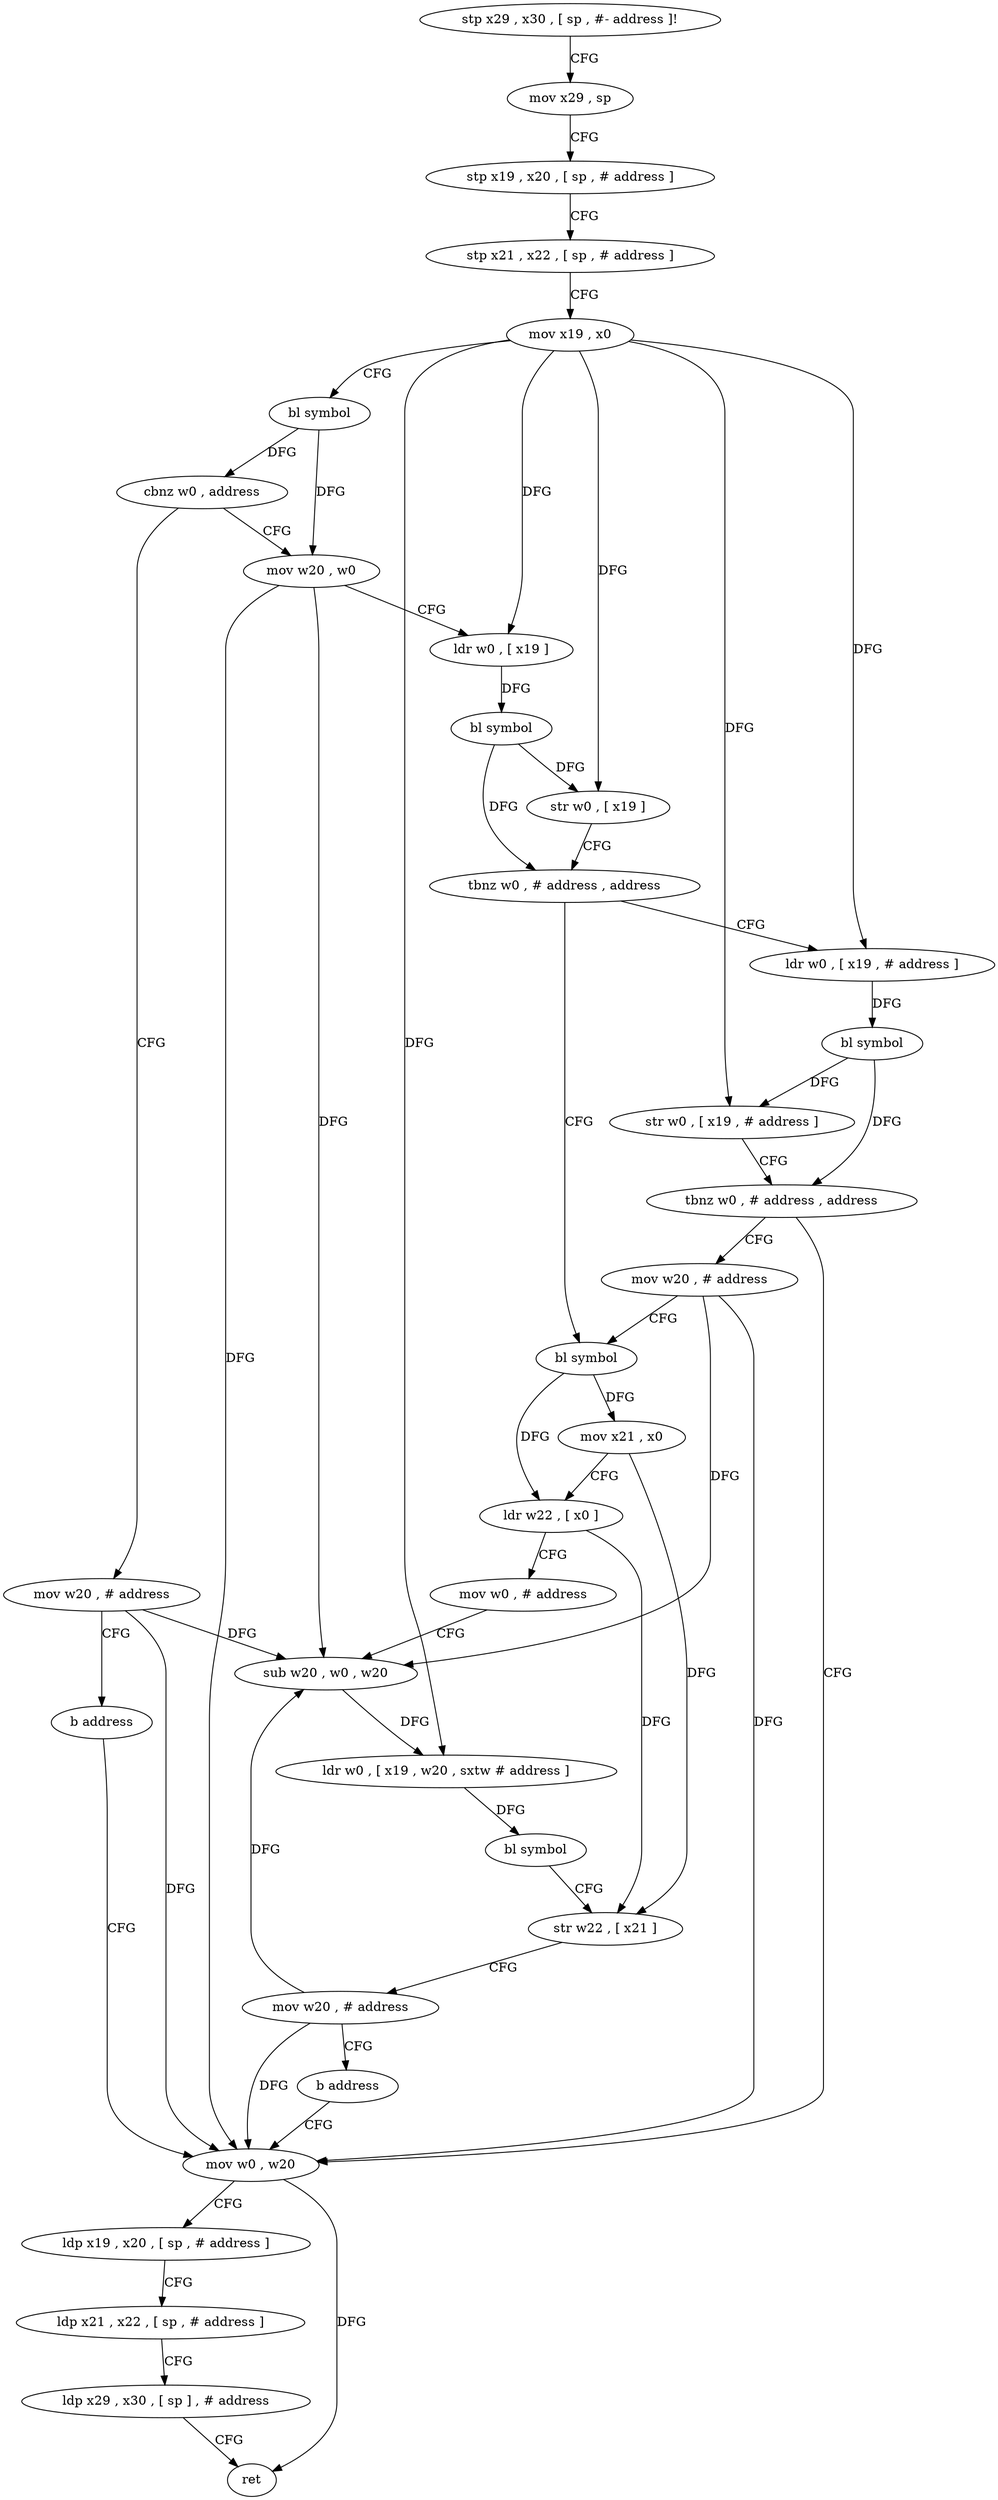 digraph "func" {
"4236296" [label = "stp x29 , x30 , [ sp , #- address ]!" ]
"4236300" [label = "mov x29 , sp" ]
"4236304" [label = "stp x19 , x20 , [ sp , # address ]" ]
"4236308" [label = "stp x21 , x22 , [ sp , # address ]" ]
"4236312" [label = "mov x19 , x0" ]
"4236316" [label = "bl symbol" ]
"4236320" [label = "cbnz w0 , address" ]
"4236424" [label = "mov w20 , # address" ]
"4236324" [label = "mov w20 , w0" ]
"4236428" [label = "b address" ]
"4236360" [label = "mov w0 , w20" ]
"4236328" [label = "ldr w0 , [ x19 ]" ]
"4236332" [label = "bl symbol" ]
"4236336" [label = "str w0 , [ x19 ]" ]
"4236340" [label = "tbnz w0 , # address , address" ]
"4236384" [label = "bl symbol" ]
"4236344" [label = "ldr w0 , [ x19 , # address ]" ]
"4236364" [label = "ldp x19 , x20 , [ sp , # address ]" ]
"4236368" [label = "ldp x21 , x22 , [ sp , # address ]" ]
"4236372" [label = "ldp x29 , x30 , [ sp ] , # address" ]
"4236376" [label = "ret" ]
"4236388" [label = "mov x21 , x0" ]
"4236392" [label = "ldr w22 , [ x0 ]" ]
"4236396" [label = "mov w0 , # address" ]
"4236400" [label = "sub w20 , w0 , w20" ]
"4236404" [label = "ldr w0 , [ x19 , w20 , sxtw # address ]" ]
"4236408" [label = "bl symbol" ]
"4236412" [label = "str w22 , [ x21 ]" ]
"4236416" [label = "mov w20 , # address" ]
"4236420" [label = "b address" ]
"4236348" [label = "bl symbol" ]
"4236352" [label = "str w0 , [ x19 , # address ]" ]
"4236356" [label = "tbnz w0 , # address , address" ]
"4236380" [label = "mov w20 , # address" ]
"4236296" -> "4236300" [ label = "CFG" ]
"4236300" -> "4236304" [ label = "CFG" ]
"4236304" -> "4236308" [ label = "CFG" ]
"4236308" -> "4236312" [ label = "CFG" ]
"4236312" -> "4236316" [ label = "CFG" ]
"4236312" -> "4236328" [ label = "DFG" ]
"4236312" -> "4236336" [ label = "DFG" ]
"4236312" -> "4236404" [ label = "DFG" ]
"4236312" -> "4236344" [ label = "DFG" ]
"4236312" -> "4236352" [ label = "DFG" ]
"4236316" -> "4236320" [ label = "DFG" ]
"4236316" -> "4236324" [ label = "DFG" ]
"4236320" -> "4236424" [ label = "CFG" ]
"4236320" -> "4236324" [ label = "CFG" ]
"4236424" -> "4236428" [ label = "CFG" ]
"4236424" -> "4236360" [ label = "DFG" ]
"4236424" -> "4236400" [ label = "DFG" ]
"4236324" -> "4236328" [ label = "CFG" ]
"4236324" -> "4236360" [ label = "DFG" ]
"4236324" -> "4236400" [ label = "DFG" ]
"4236428" -> "4236360" [ label = "CFG" ]
"4236360" -> "4236364" [ label = "CFG" ]
"4236360" -> "4236376" [ label = "DFG" ]
"4236328" -> "4236332" [ label = "DFG" ]
"4236332" -> "4236336" [ label = "DFG" ]
"4236332" -> "4236340" [ label = "DFG" ]
"4236336" -> "4236340" [ label = "CFG" ]
"4236340" -> "4236384" [ label = "CFG" ]
"4236340" -> "4236344" [ label = "CFG" ]
"4236384" -> "4236388" [ label = "DFG" ]
"4236384" -> "4236392" [ label = "DFG" ]
"4236344" -> "4236348" [ label = "DFG" ]
"4236364" -> "4236368" [ label = "CFG" ]
"4236368" -> "4236372" [ label = "CFG" ]
"4236372" -> "4236376" [ label = "CFG" ]
"4236388" -> "4236392" [ label = "CFG" ]
"4236388" -> "4236412" [ label = "DFG" ]
"4236392" -> "4236396" [ label = "CFG" ]
"4236392" -> "4236412" [ label = "DFG" ]
"4236396" -> "4236400" [ label = "CFG" ]
"4236400" -> "4236404" [ label = "DFG" ]
"4236404" -> "4236408" [ label = "DFG" ]
"4236408" -> "4236412" [ label = "CFG" ]
"4236412" -> "4236416" [ label = "CFG" ]
"4236416" -> "4236420" [ label = "CFG" ]
"4236416" -> "4236360" [ label = "DFG" ]
"4236416" -> "4236400" [ label = "DFG" ]
"4236420" -> "4236360" [ label = "CFG" ]
"4236348" -> "4236352" [ label = "DFG" ]
"4236348" -> "4236356" [ label = "DFG" ]
"4236352" -> "4236356" [ label = "CFG" ]
"4236356" -> "4236380" [ label = "CFG" ]
"4236356" -> "4236360" [ label = "CFG" ]
"4236380" -> "4236384" [ label = "CFG" ]
"4236380" -> "4236360" [ label = "DFG" ]
"4236380" -> "4236400" [ label = "DFG" ]
}
